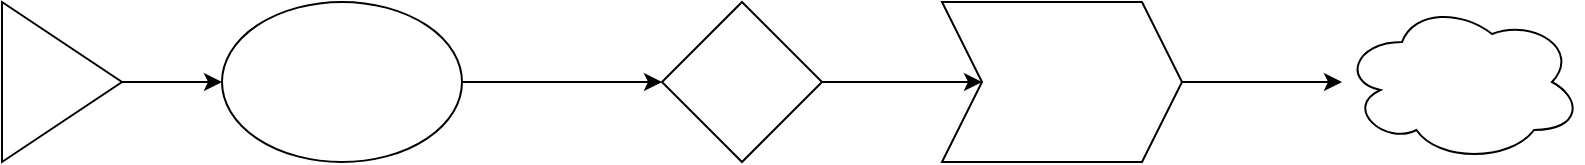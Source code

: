 <mxfile version="14.3.0" type="device"><diagram id="ST1fq5Iyta4VKV8hX_se" name="Page-1"><mxGraphModel dx="2066" dy="1161" grid="1" gridSize="10" guides="1" tooltips="1" connect="1" arrows="1" fold="1" page="1" pageScale="1" pageWidth="1169" pageHeight="827" math="0" shadow="0"><root><mxCell id="0"/><mxCell id="1" parent="0"/><mxCell id="GgoBjUBTH3Bq-KBP5ExZ-3" value="" style="edgeStyle=orthogonalEdgeStyle;rounded=0;orthogonalLoop=1;jettySize=auto;html=1;" edge="1" parent="1" source="GgoBjUBTH3Bq-KBP5ExZ-1" target="GgoBjUBTH3Bq-KBP5ExZ-2"><mxGeometry relative="1" as="geometry"/></mxCell><mxCell id="GgoBjUBTH3Bq-KBP5ExZ-1" value="" style="triangle;whiteSpace=wrap;html=1;" vertex="1" parent="1"><mxGeometry x="160" y="290" width="60" height="80" as="geometry"/></mxCell><mxCell id="GgoBjUBTH3Bq-KBP5ExZ-5" value="" style="edgeStyle=orthogonalEdgeStyle;rounded=0;orthogonalLoop=1;jettySize=auto;html=1;" edge="1" parent="1" source="GgoBjUBTH3Bq-KBP5ExZ-2" target="GgoBjUBTH3Bq-KBP5ExZ-4"><mxGeometry relative="1" as="geometry"/></mxCell><mxCell id="GgoBjUBTH3Bq-KBP5ExZ-2" value="" style="ellipse;whiteSpace=wrap;html=1;" vertex="1" parent="1"><mxGeometry x="270" y="290" width="120" height="80" as="geometry"/></mxCell><mxCell id="GgoBjUBTH3Bq-KBP5ExZ-7" value="" style="edgeStyle=orthogonalEdgeStyle;rounded=0;orthogonalLoop=1;jettySize=auto;html=1;" edge="1" parent="1" source="GgoBjUBTH3Bq-KBP5ExZ-4" target="GgoBjUBTH3Bq-KBP5ExZ-6"><mxGeometry relative="1" as="geometry"/></mxCell><mxCell id="GgoBjUBTH3Bq-KBP5ExZ-4" value="" style="rhombus;whiteSpace=wrap;html=1;" vertex="1" parent="1"><mxGeometry x="490" y="290" width="80" height="80" as="geometry"/></mxCell><mxCell id="GgoBjUBTH3Bq-KBP5ExZ-9" value="" style="edgeStyle=orthogonalEdgeStyle;rounded=0;orthogonalLoop=1;jettySize=auto;html=1;" edge="1" parent="1" source="GgoBjUBTH3Bq-KBP5ExZ-6" target="GgoBjUBTH3Bq-KBP5ExZ-8"><mxGeometry relative="1" as="geometry"/></mxCell><mxCell id="GgoBjUBTH3Bq-KBP5ExZ-6" value="" style="shape=step;perimeter=stepPerimeter;whiteSpace=wrap;html=1;fixedSize=1;" vertex="1" parent="1"><mxGeometry x="630" y="290" width="120" height="80" as="geometry"/></mxCell><mxCell id="GgoBjUBTH3Bq-KBP5ExZ-8" value="" style="ellipse;shape=cloud;whiteSpace=wrap;html=1;" vertex="1" parent="1"><mxGeometry x="830" y="290" width="120" height="80" as="geometry"/></mxCell></root></mxGraphModel></diagram></mxfile>